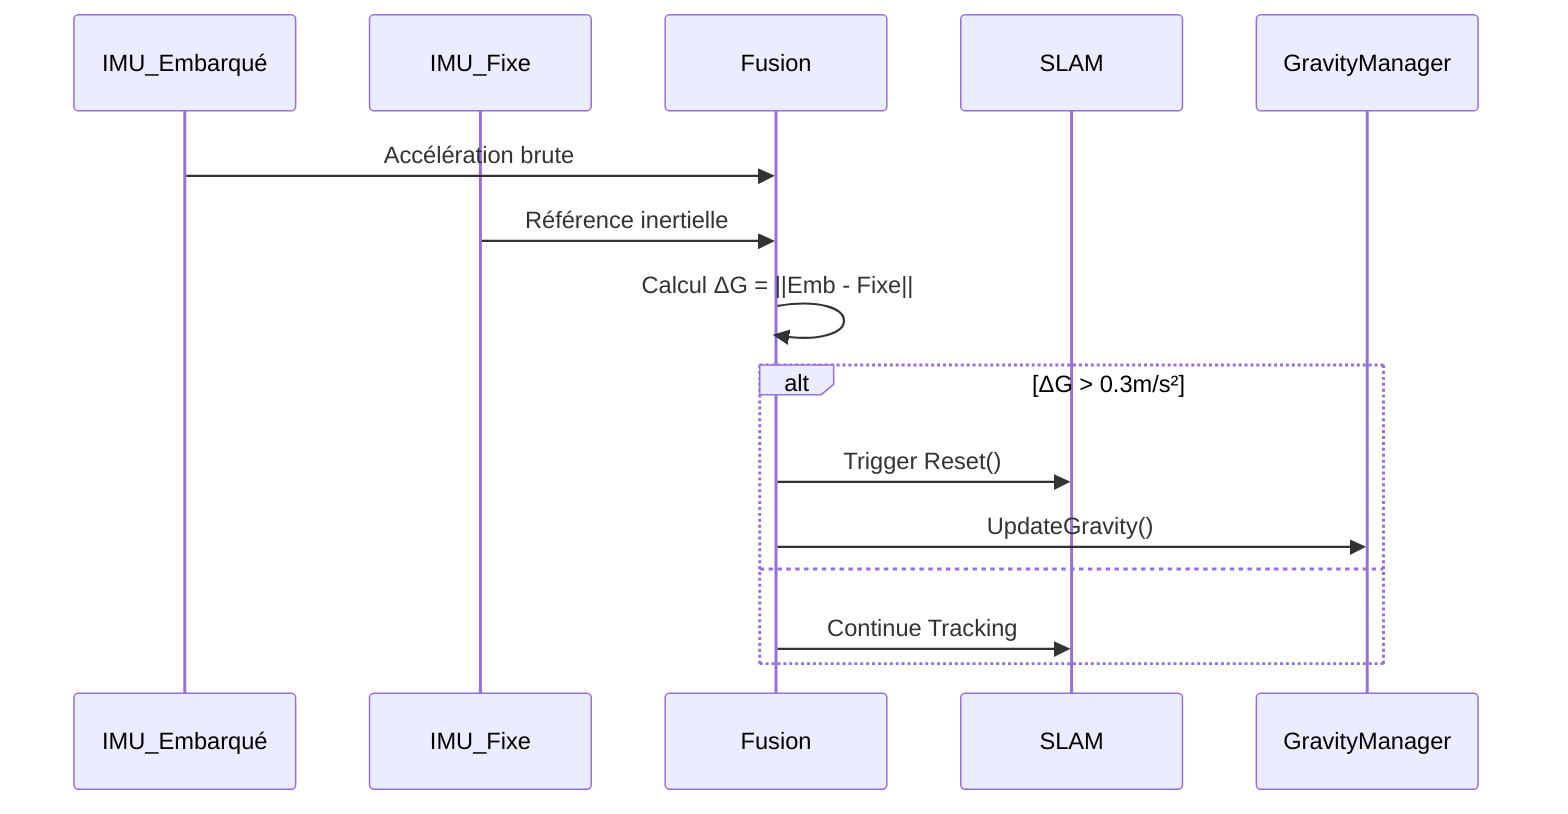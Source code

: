 sequenceDiagram
    participant IMU_Embarqué
    participant IMU_Fixe
    participant Fusion
    participant SLAM
    
    IMU_Embarqué->>Fusion: Accélération brute
    IMU_Fixe->>Fusion: Référence inertielle
    Fusion->>Fusion: Calcul ΔG = ||Emb - Fixe||
    alt ΔG > 0.3m/s²
        Fusion->>SLAM: Trigger Reset()
        Fusion->>GravityManager: UpdateGravity()
    else
        Fusion->>SLAM: Continue Tracking
    end
